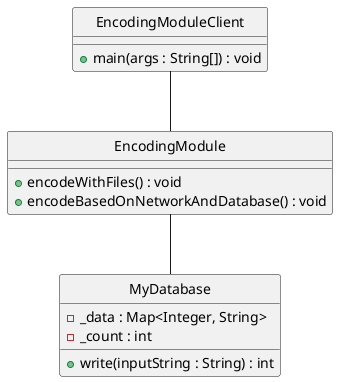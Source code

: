 @startuml
skinparam style strictuml

class EncodingModule {
    +encodeWithFiles() : void
    +encodeBasedOnNetworkAndDatabase() : void
}

class EncodingModuleClient {
    +main(args : String[]) : void
}

class MyDatabase {
    -_data : Map<Integer, String>
    -_count : int
    +write(inputString : String) : int
}

EncodingModuleClient -- EncodingModule
EncodingModule -- MyDatabase 
@enduml
